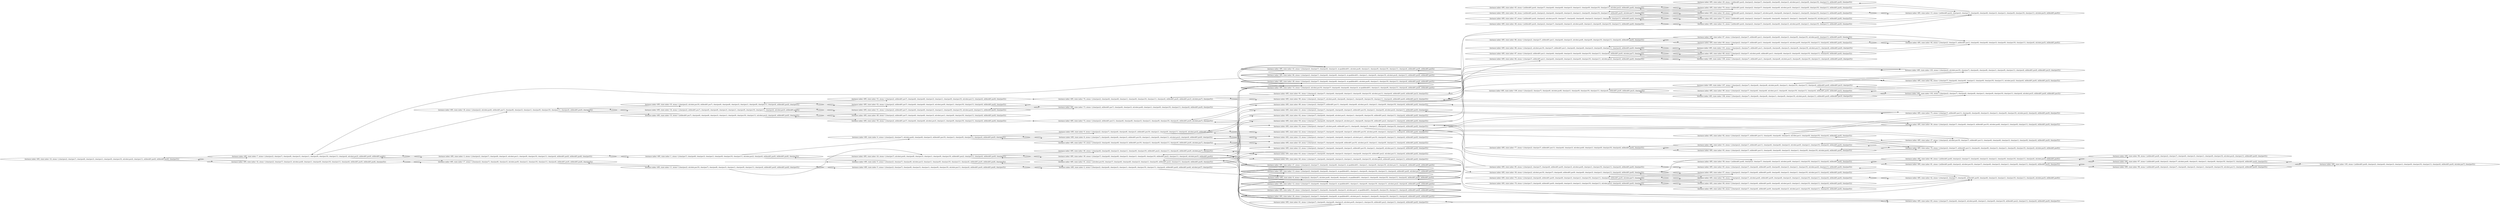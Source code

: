 digraph {
rankdir="LR"
s16[label="(instance index=495, state index=16, atoms={clear(pos2), clear(pos7), clear(pos8), clear(pos3), clear(pos1), clear(pos9), clear(pos10), at(robot,pos4), clear(pos11), at(block01,pos0), at(block01,pos6), clear(pos5)})"]
s7[label="(instance index=495, state index=7, atoms={clear(pos2), clear(pos7), clear(pos8), clear(pos3), clear(pos1), clear(pos9), clear(pos10), clear(pos11), clear(pos4), at(robot,pos5), at(block01,pos0), at(block01,pos6)})"]
s32[label="(instance index=495, state index=32, atoms={clear(pos2), clear(pos7), clear(pos3), at(robot,pos8), clear(pos1), clear(pos9), clear(pos10), clear(pos11), clear(pos4), at(block01,pos0), at(block01,pos6), clear(pos5)})"]
s17[label="(instance index=495, state index=17, atoms={clear(pos2), clear(pos7), clear(pos8), clear(pos3), at(robot,pos9), clear(pos1), clear(pos10), clear(pos11), clear(pos4), at(block01,pos0), at(block01,pos6), clear(pos5)})"]
s3[label="(instance index=495, state index=3, atoms={clear(pos2), clear(pos7), clear(pos8), clear(pos3), at(robot,pos1), clear(pos9), clear(pos10), clear(pos11), clear(pos4), at(block01,pos0), at(block01,pos6), clear(pos5)})"]
s18[label="(instance index=495, state index=18, atoms={clear(pos2), at(robot,pos6), at(block01,pos7), clear(pos8), clear(pos3), clear(pos1), clear(pos9), clear(pos10), clear(pos11), clear(pos4), at(block01,pos0), clear(pos5)})"]
s11[label="(instance index=495, state index=11, atoms={clear(pos2), at(robot,pos10), clear(pos7), clear(pos8), clear(pos3), clear(pos1), clear(pos9), clear(pos11), clear(pos4), at(block01,pos0), at(block01,pos6), clear(pos5)})"]
s1[label="(instance index=495, state index=1, atoms={clear(pos7), clear(pos8), clear(pos3), clear(pos1), clear(pos9), clear(pos10), clear(pos11), at(robot,pos2), clear(pos4), at(block01,pos0), at(block01,pos6), clear(pos5)})"]
s35[label="(instance index=495, state index=35, atoms={clear(pos2), at(robot,pos10), at(block01,pos7), clear(pos6), clear(pos8), clear(pos3), clear(pos1), clear(pos9), clear(pos11), clear(pos4), at(block01,pos0), clear(pos5)})"]
s34[label="(instance index=495, state index=34, atoms={clear(pos2), at(block01,pos7), clear(pos6), clear(pos8), clear(pos3), clear(pos1), clear(pos9), clear(pos10), clear(pos11), clear(pos4), at(robot,pos5), at(block01,pos0)})"]
s33[label="(instance index=495, state index=33, atoms={at(block01,pos7), clear(pos6), clear(pos8), clear(pos3), clear(pos1), clear(pos9), clear(pos10), clear(pos11), at(robot,pos2), clear(pos4), at(block01,pos0), clear(pos5)})"]
s0[label="(instance index=495, state index=0, atoms={clear(pos2), clear(pos7), clear(pos8), at(robot,pos3), clear(pos1), clear(pos9), clear(pos10), clear(pos11), clear(pos4), at(block01,pos0), at(block01,pos6), clear(pos5)})"]
s5[label="(instance index=495, state index=5, atoms={clear(pos2), clear(pos7), clear(pos8), clear(pos3), clear(pos1), clear(pos9), clear(pos10), at(robot,pos11), clear(pos4), at(block01,pos0), at(block01,pos6), clear(pos5)})"]
s24[label="(instance index=495, state index=24, atoms={clear(pos7), at(robot,pos6), clear(pos8), clear(pos3), clear(pos1), clear(pos9), clear(pos10), at(block01,pos2), clear(pos11), clear(pos4), at(block01,pos0), clear(pos5)})"]
s4[label="(instance index=495, state index=4, atoms={clear(pos2), clear(pos7), at(robot,pos6), clear(pos8), clear(pos3), at(block01,pos10), clear(pos1), clear(pos9), clear(pos11), clear(pos4), at(block01,pos0), clear(pos5)})"]
s53[label="(instance index=495, state index=53, atoms={clear(pos2), at(block01,pos7), clear(pos6), clear(pos8), clear(pos3), clear(pos1), clear(pos9), clear(pos10), at(robot,pos11), clear(pos4), at(block01,pos0), clear(pos5)})"]
s52[label="(instance index=495, state index=52, atoms={clear(pos2), at(block01,pos7), clear(pos6), clear(pos8), clear(pos3), at(robot,pos9), clear(pos1), clear(pos10), clear(pos11), clear(pos4), at(block01,pos0), clear(pos5)})"]
s51[label="(instance index=495, state index=51, atoms={clear(pos2), at(block01,pos7), clear(pos6), clear(pos8), clear(pos3), clear(pos1), clear(pos9), clear(pos10), at(robot,pos4), clear(pos11), at(block01,pos0), clear(pos5)})"]
s49[label="(instance index=495, state index=49, atoms={clear(pos2), at(block01,pos7), clear(pos6), clear(pos8), clear(pos3), at(robot,pos1), clear(pos9), clear(pos10), clear(pos11), clear(pos4), at(block01,pos0), clear(pos5)})"]
s50[label="(instance index=495, state index=50, atoms={clear(pos2), at(block01,pos7), clear(pos6), clear(pos8), at(robot,pos3), clear(pos1), clear(pos9), clear(pos10), clear(pos11), clear(pos4), at(block01,pos0), clear(pos5)})"]
s2[label="(instance index=495, state index=2, atoms={clear(pos2), clear(pos8), clear(pos3), clear(pos1), clear(pos9), clear(pos10), clear(pos11), clear(pos4), at(block01,pos0), at(block01,pos6), at(robot,pos7), clear(pos5)})"]
s39[label="(instance index=495, state index=39, atoms={clear(pos7), clear(pos6), clear(pos8), clear(pos3), clear(pos1), clear(pos9), clear(pos10), at(block01,pos2), clear(pos11), clear(pos4), at(robot,pos5), at(block01,pos0)})"]
s41[label="(instance index=495, state index=41, atoms={at(robot,pos10), clear(pos7), clear(pos6), clear(pos8), clear(pos3), clear(pos1), clear(pos9), at(block01,pos2), clear(pos11), clear(pos4), at(block01,pos0), clear(pos5)})"]
s40[label="(instance index=495, state index=40, atoms={clear(pos6), clear(pos8), clear(pos3), clear(pos1), clear(pos9), clear(pos10), at(block01,pos2), clear(pos11), clear(pos4), at(block01,pos0), at(robot,pos7), clear(pos5)})"]
s10[label="(instance index=495, state index=10, atoms={clear(pos2), clear(pos6), clear(pos8), clear(pos3), at(block01,pos10), clear(pos1), clear(pos9), clear(pos11), clear(pos4), at(block01,pos0), at(robot,pos7), clear(pos5)})"]
s9[label="(instance index=495, state index=9, atoms={clear(pos2), clear(pos7), clear(pos6), clear(pos8), clear(pos3), at(block01,pos10), clear(pos1), clear(pos9), clear(pos11), clear(pos4), at(robot,pos5), at(block01,pos0)})"]
s8[label="(instance index=495, state index=8, atoms={clear(pos7), clear(pos6), clear(pos8), clear(pos3), at(block01,pos10), clear(pos1), clear(pos9), clear(pos11), at(robot,pos2), clear(pos4), at(block01,pos0), clear(pos5)})"]
s74[label="(instance index=495, state index=74, atoms={clear(pos2), clear(pos6), clear(pos8), clear(pos1), clear(pos9), clear(pos10), clear(pos11), clear(pos4), at(block01,pos0), at(block01,pos3), at(robot,pos7), clear(pos5)})"]
s73[label="(instance index=495, state index=73, atoms={clear(pos2), at(block01,pos7), clear(pos6), clear(pos3), at(robot,pos8), clear(pos1), clear(pos9), clear(pos10), clear(pos11), clear(pos4), at(block01,pos0), clear(pos5)})"]
s72[label="(instance index=495, state index=72, atoms={clear(pos2), at(block01,pos11), clear(pos6), clear(pos8), clear(pos3), clear(pos1), clear(pos9), clear(pos10), clear(pos4), at(block01,pos0), at(robot,pos7), clear(pos5)})"]
s27[peripheries=2,label="(instance index=495, state index=27, atoms={clear(pos2), clear(pos7), clear(pos6), clear(pos8), clear(pos3), at-goal(block01), clear(pos1), clear(pos9), clear(pos10), at(robot,pos11), clear(pos4), at(block01,pos0), at(block01,pos5)})"]
s66[peripheries=2,label="(instance index=495, state index=66, atoms={clear(pos2), clear(pos7), clear(pos6), clear(pos8), clear(pos3), at-goal(block01), clear(pos1), clear(pos9), clear(pos10), at(robot,pos4), clear(pos11), at(block01,pos0), at(block01,pos5)})"]
s26[peripheries=2,label="(instance index=495, state index=26, atoms={clear(pos2), clear(pos7), clear(pos6), clear(pos8), at-goal(block01), at(robot,pos3), clear(pos1), clear(pos9), clear(pos10), clear(pos11), clear(pos4), at(block01,pos0), at(block01,pos5)})"]
s13[peripheries=2,label="(instance index=495, state index=13, atoms={clear(pos2), clear(pos6), clear(pos8), clear(pos3), at-goal(block01), clear(pos1), clear(pos9), clear(pos10), clear(pos11), clear(pos4), at(block01,pos0), at(robot,pos7), at(block01,pos5)})"]
s25[peripheries=2,label="(instance index=495, state index=25, atoms={clear(pos2), clear(pos7), clear(pos6), clear(pos8), clear(pos3), at(robot,pos1), at-goal(block01), clear(pos9), clear(pos10), clear(pos11), clear(pos4), at(block01,pos0), at(block01,pos5)})"]
s12[peripheries=2,label="(instance index=495, state index=12, atoms={clear(pos7), clear(pos6), clear(pos8), clear(pos3), at-goal(block01), clear(pos1), clear(pos9), clear(pos10), clear(pos11), at(robot,pos2), clear(pos4), at(block01,pos0), at(block01,pos5)})"]
s14[peripheries=2,label="(instance index=495, state index=14, atoms={clear(pos2), at(robot,pos10), clear(pos7), clear(pos6), clear(pos8), clear(pos3), at-goal(block01), clear(pos1), clear(pos9), clear(pos11), clear(pos4), at(block01,pos0), at(block01,pos5)})"]
s43[peripheries=2,label="(instance index=495, state index=43, atoms={clear(pos2), clear(pos7), clear(pos6), clear(pos3), at-goal(block01), at(robot,pos8), clear(pos1), clear(pos9), clear(pos10), clear(pos11), clear(pos4), at(block01,pos0), at(block01,pos5)})"]
s28[peripheries=2,label="(instance index=495, state index=28, atoms={clear(pos2), clear(pos7), clear(pos6), clear(pos8), clear(pos3), at-goal(block01), at(robot,pos9), clear(pos1), clear(pos10), clear(pos11), clear(pos4), at(block01,pos0), at(block01,pos5)})"]
s6[peripheries=2,label="(instance index=495, state index=6, atoms={clear(pos2), clear(pos7), at(robot,pos6), clear(pos8), clear(pos3), at-goal(block01), clear(pos1), clear(pos9), clear(pos10), clear(pos11), clear(pos4), at(block01,pos0), at(block01,pos5)})"]
s61[label="(instance index=495, state index=61, atoms={clear(pos7), clear(pos6), clear(pos8), clear(pos3), at(robot,pos9), clear(pos1), clear(pos10), at(block01,pos2), clear(pos11), clear(pos4), at(block01,pos0), clear(pos5)})"]
s60[label="(instance index=495, state index=60, atoms={clear(pos7), clear(pos6), clear(pos8), clear(pos3), clear(pos1), clear(pos9), clear(pos10), at(robot,pos4), at(block01,pos2), clear(pos11), at(block01,pos0), clear(pos5)})"]
s59[label="(instance index=495, state index=59, atoms={clear(pos7), clear(pos6), clear(pos8), clear(pos3), at(robot,pos1), clear(pos9), clear(pos10), at(block01,pos2), clear(pos11), clear(pos4), at(block01,pos0), clear(pos5)})"]
s63[label="(instance index=495, state index=63, atoms={clear(pos7), clear(pos6), clear(pos8), clear(pos3), clear(pos1), clear(pos9), clear(pos10), at(block01,pos2), at(robot,pos11), clear(pos4), at(block01,pos0), clear(pos5)})"]
s62[label="(instance index=495, state index=62, atoms={clear(pos7), clear(pos6), clear(pos8), at(robot,pos3), clear(pos1), clear(pos9), clear(pos10), at(block01,pos2), clear(pos11), clear(pos4), at(block01,pos0), clear(pos5)})"]
s23[label="(instance index=495, state index=23, atoms={clear(pos2), clear(pos7), clear(pos6), clear(pos8), clear(pos3), at(block01,pos10), clear(pos1), clear(pos9), at(robot,pos11), clear(pos4), at(block01,pos0), clear(pos5)})"]
s20[label="(instance index=495, state index=20, atoms={clear(pos2), clear(pos7), clear(pos6), clear(pos8), at(block01,pos10), at(robot,pos3), clear(pos1), clear(pos9), clear(pos11), clear(pos4), at(block01,pos0), clear(pos5)})"]
s22[label="(instance index=495, state index=22, atoms={clear(pos2), clear(pos7), clear(pos6), clear(pos8), clear(pos3), at(block01,pos10), at(robot,pos9), clear(pos1), clear(pos11), clear(pos4), at(block01,pos0), clear(pos5)})"]
s21[label="(instance index=495, state index=21, atoms={clear(pos2), clear(pos7), clear(pos6), clear(pos8), clear(pos3), at(block01,pos10), clear(pos1), clear(pos9), at(robot,pos4), clear(pos11), at(block01,pos0), clear(pos5)})"]
s19[label="(instance index=495, state index=19, atoms={clear(pos2), clear(pos7), clear(pos6), clear(pos8), clear(pos3), at(robot,pos1), at(block01,pos10), clear(pos9), clear(pos11), clear(pos4), at(block01,pos0), clear(pos5)})"]
s91[label="(instance index=495, state index=91, atoms={clear(pos2), clear(pos7), clear(pos6), clear(pos8), clear(pos1), clear(pos9), clear(pos10), at(robot,pos11), clear(pos4), at(block01,pos0), at(block01,pos3), clear(pos5)})"]
s90[label="(instance index=495, state index=90, atoms={clear(pos2), clear(pos7), at(robot,pos6), clear(pos8), clear(pos1), clear(pos9), clear(pos10), clear(pos11), clear(pos4), at(block01,pos0), at(block01,pos3), clear(pos5)})"]
s54[label="(instance index=495, state index=54, atoms={clear(pos2), clear(pos7), at(robot,pos6), at(block01,pos11), clear(pos8), clear(pos3), clear(pos1), clear(pos9), clear(pos10), clear(pos4), at(block01,pos0), clear(pos5)})"]
s89[label="(instance index=495, state index=89, atoms={clear(pos2), clear(pos7), at(block01,pos11), clear(pos6), clear(pos8), at(robot,pos3), clear(pos1), clear(pos9), clear(pos10), clear(pos4), at(block01,pos0), clear(pos5)})"]
s42[label="(instance index=495, state index=42, atoms={clear(pos2), clear(pos7), clear(pos6), at(block01,pos9), clear(pos8), clear(pos3), clear(pos1), clear(pos10), clear(pos11), clear(pos4), at(robot,pos5), at(block01,pos0)})"]
s44[label="(instance index=495, state index=44, atoms={clear(pos2), clear(pos7), at(block01,pos1), clear(pos6), clear(pos8), clear(pos3), clear(pos9), clear(pos10), clear(pos11), clear(pos4), at(robot,pos5), at(block01,pos0)})"]
s15[label="(instance index=495, state index=15, atoms={at(block01,pos4), clear(pos2), clear(pos7), clear(pos6), clear(pos8), clear(pos3), clear(pos1), clear(pos9), clear(pos10), clear(pos11), at(robot,pos5), at(block01,pos0)})"]
s83[label="(instance index=495, state index=83, atoms={clear(pos7), clear(pos6), clear(pos3), at(robot,pos8), clear(pos1), clear(pos9), clear(pos10), at(block01,pos2), clear(pos11), clear(pos4), at(block01,pos0), clear(pos5)})"]
s82[label="(instance index=495, state index=82, atoms={clear(pos7), clear(pos6), clear(pos8), clear(pos1), clear(pos9), clear(pos10), clear(pos11), at(robot,pos2), clear(pos4), at(block01,pos0), at(block01,pos3), clear(pos5)})"]
s37[label="(instance index=495, state index=37, atoms={clear(pos2), at(robot,pos10), clear(pos7), at(block01,pos11), clear(pos6), clear(pos8), clear(pos3), clear(pos1), clear(pos9), clear(pos4), at(block01,pos0), clear(pos5)})"]
s36[label="(instance index=495, state index=36, atoms={clear(pos2), clear(pos7), clear(pos6), clear(pos3), at(block01,pos10), at(robot,pos8), clear(pos1), clear(pos9), clear(pos11), clear(pos4), at(block01,pos0), clear(pos5)})"]
s103[label="(instance index=495, state index=103, atoms={clear(pos2), at(robot,pos10), clear(pos7), clear(pos6), clear(pos8), clear(pos1), clear(pos9), clear(pos11), clear(pos4), at(block01,pos0), at(block01,pos3), clear(pos5)})"]
s102[label="(instance index=495, state index=102, atoms={clear(pos2), clear(pos7), clear(pos6), clear(pos8), clear(pos1), clear(pos9), clear(pos10), clear(pos11), clear(pos4), at(robot,pos5), at(block01,pos0), at(block01,pos3)})"]
s76[label="(instance index=495, state index=76, atoms={clear(pos2), clear(pos7), at(block01,pos11), clear(pos6), clear(pos8), clear(pos3), clear(pos1), clear(pos9), clear(pos10), clear(pos4), at(robot,pos5), at(block01,pos0)})"]
s75[label="(instance index=495, state index=75, atoms={clear(pos7), at(block01,pos11), clear(pos6), clear(pos8), clear(pos3), clear(pos1), clear(pos9), clear(pos10), at(robot,pos2), clear(pos4), at(block01,pos0), clear(pos5)})"]
s56[label="(instance index=495, state index=56, atoms={clear(pos2), clear(pos7), at(robot,pos6), at(block01,pos9), clear(pos8), clear(pos3), clear(pos1), clear(pos10), clear(pos11), clear(pos4), at(block01,pos0), clear(pos5)})"]
s65[label="(instance index=495, state index=65, atoms={clear(pos2), clear(pos7), clear(pos6), at(block01,pos9), clear(pos8), clear(pos3), clear(pos1), clear(pos10), at(robot,pos4), clear(pos11), at(block01,pos0), clear(pos5)})"]
s64[label="(instance index=495, state index=64, atoms={clear(pos2), clear(pos7), clear(pos6), at(block01,pos9), clear(pos8), clear(pos3), at(robot,pos1), clear(pos10), clear(pos11), clear(pos4), at(block01,pos0), clear(pos5)})"]
s69[label="(instance index=495, state index=69, atoms={clear(pos2), clear(pos7), at(block01,pos1), clear(pos6), clear(pos8), clear(pos3), at(robot,pos9), clear(pos10), clear(pos11), clear(pos4), at(block01,pos0), clear(pos5)})"]
s68[label="(instance index=495, state index=68, atoms={clear(pos2), clear(pos7), at(robot,pos6), at(block01,pos1), clear(pos8), clear(pos3), clear(pos9), clear(pos10), clear(pos11), clear(pos4), at(block01,pos0), clear(pos5)})"]
s67[label="(instance index=495, state index=67, atoms={clear(pos2), clear(pos7), at(block01,pos1), clear(pos6), clear(pos8), clear(pos3), clear(pos9), clear(pos10), at(robot,pos4), clear(pos11), at(block01,pos0), clear(pos5)})"]
s31[label="(instance index=495, state index=31, atoms={at(block01,pos4), clear(pos2), clear(pos7), clear(pos6), clear(pos8), clear(pos3), at(robot,pos9), clear(pos1), clear(pos10), clear(pos11), at(block01,pos0), clear(pos5)})"]
s30[label="(instance index=495, state index=30, atoms={at(block01,pos4), clear(pos2), clear(pos7), at(robot,pos6), clear(pos8), clear(pos3), clear(pos1), clear(pos9), clear(pos10), clear(pos11), at(block01,pos0), clear(pos5)})"]
s29[label="(instance index=495, state index=29, atoms={at(block01,pos4), clear(pos2), clear(pos7), clear(pos6), clear(pos8), clear(pos3), at(robot,pos1), clear(pos9), clear(pos10), clear(pos11), at(block01,pos0), clear(pos5)})"]
s99[label="(instance index=495, state index=99, atoms={clear(pos2), clear(pos7), clear(pos6), clear(pos8), at(robot,pos1), clear(pos9), clear(pos10), clear(pos11), clear(pos4), at(block01,pos0), at(block01,pos3), clear(pos5)})"]
s55[label="(instance index=495, state index=55, atoms={clear(pos2), clear(pos7), at(block01,pos11), clear(pos6), clear(pos8), clear(pos3), at(robot,pos9), clear(pos1), clear(pos10), clear(pos4), at(block01,pos0), clear(pos5)})"]
s107[label="(instance index=495, state index=107, atoms={clear(pos2), clear(pos7), clear(pos6), clear(pos8), at(robot,pos9), clear(pos1), clear(pos10), clear(pos11), clear(pos4), at(block01,pos0), at(block01,pos3), clear(pos5)})"]
s106[label="(instance index=495, state index=106, atoms={clear(pos2), clear(pos7), clear(pos6), clear(pos8), clear(pos1), clear(pos9), clear(pos10), at(robot,pos4), clear(pos11), at(block01,pos0), at(block01,pos3), clear(pos5)})"]
s93[label="(instance index=495, state index=93, atoms={clear(pos2), clear(pos7), at(block01,pos11), clear(pos6), clear(pos8), clear(pos3), clear(pos1), clear(pos9), clear(pos10), at(robot,pos4), at(block01,pos0), clear(pos5)})"]
s92[label="(instance index=495, state index=92, atoms={clear(pos2), clear(pos7), at(block01,pos11), clear(pos6), clear(pos8), clear(pos3), at(robot,pos1), clear(pos9), clear(pos10), clear(pos4), at(block01,pos0), clear(pos5)})"]
s79[label="(instance index=495, state index=79, atoms={clear(pos2), clear(pos6), at(block01,pos9), clear(pos8), clear(pos3), clear(pos1), clear(pos10), clear(pos11), clear(pos4), at(block01,pos0), at(robot,pos7), clear(pos5)})"]
s38[label="(instance index=495, state index=38, atoms={clear(pos2), at(robot,pos10), clear(pos7), clear(pos6), at(block01,pos9), clear(pos8), clear(pos3), clear(pos1), clear(pos11), clear(pos4), at(block01,pos0), clear(pos5)})"]
s78[label="(instance index=495, state index=78, atoms={clear(pos7), clear(pos6), at(block01,pos9), clear(pos8), clear(pos3), clear(pos1), clear(pos10), clear(pos11), at(robot,pos2), clear(pos4), at(block01,pos0), clear(pos5)})"]
s85[label="(instance index=495, state index=85, atoms={clear(pos2), clear(pos7), clear(pos6), at(block01,pos9), clear(pos3), at(robot,pos8), clear(pos1), clear(pos10), clear(pos11), clear(pos4), at(block01,pos0), clear(pos5)})"]
s86[label="(instance index=495, state index=86, atoms={clear(pos2), clear(pos7), at(block01,pos1), clear(pos6), clear(pos3), at(robot,pos8), clear(pos9), clear(pos10), clear(pos11), clear(pos4), at(block01,pos0), clear(pos5)})"]
s88[label="(instance index=495, state index=88, atoms={clear(pos2), at(robot,pos10), clear(pos7), at(block01,pos1), clear(pos6), clear(pos8), clear(pos3), clear(pos9), clear(pos11), clear(pos4), at(block01,pos0), clear(pos5)})"]
s87[label="(instance index=495, state index=87, atoms={clear(pos2), at(block01,pos1), clear(pos6), clear(pos8), clear(pos3), clear(pos9), clear(pos10), clear(pos11), clear(pos4), at(block01,pos0), at(robot,pos7), clear(pos5)})"]
s84[label="(instance index=495, state index=84, atoms={clear(pos7), at(block01,pos1), clear(pos6), clear(pos8), clear(pos3), clear(pos9), clear(pos10), clear(pos11), at(robot,pos2), clear(pos4), at(block01,pos0), clear(pos5)})"]
s47[label="(instance index=495, state index=47, atoms={at(block01,pos4), clear(pos2), at(robot,pos10), clear(pos7), clear(pos6), clear(pos8), clear(pos3), clear(pos1), clear(pos9), clear(pos11), at(block01,pos0), clear(pos5)})"]
s48[label="(instance index=495, state index=48, atoms={at(block01,pos4), clear(pos2), clear(pos7), clear(pos6), clear(pos3), at(robot,pos8), clear(pos1), clear(pos9), clear(pos10), clear(pos11), at(block01,pos0), clear(pos5)})"]
s46[label="(instance index=495, state index=46, atoms={at(block01,pos4), clear(pos2), clear(pos6), clear(pos8), clear(pos3), clear(pos1), clear(pos9), clear(pos10), clear(pos11), at(block01,pos0), at(robot,pos7), clear(pos5)})"]
s45[label="(instance index=495, state index=45, atoms={at(block01,pos4), clear(pos7), clear(pos6), clear(pos8), clear(pos3), clear(pos1), clear(pos9), clear(pos10), clear(pos11), at(robot,pos2), at(block01,pos0), clear(pos5)})"]
s77[label="(instance index=495, state index=77, atoms={clear(pos2), clear(pos7), at(block01,pos11), clear(pos6), clear(pos3), at(robot,pos8), clear(pos1), clear(pos9), clear(pos10), clear(pos4), at(block01,pos0), clear(pos5)})"]
s109[label="(instance index=495, state index=109, atoms={clear(pos2), clear(pos7), clear(pos6), at(robot,pos8), clear(pos1), clear(pos9), clear(pos10), clear(pos11), clear(pos4), at(block01,pos0), at(block01,pos3), clear(pos5)})"]
s94[label="(instance index=495, state index=94, atoms={clear(pos2), clear(pos7), clear(pos6), at(block01,pos9), clear(pos8), at(robot,pos3), clear(pos1), clear(pos10), clear(pos11), clear(pos4), at(block01,pos0), clear(pos5)})"]
s57[label="(instance index=495, state index=57, atoms={clear(pos2), clear(pos7), clear(pos6), at(block01,pos9), clear(pos8), clear(pos3), clear(pos1), clear(pos10), at(robot,pos11), clear(pos4), at(block01,pos0), clear(pos5)})"]
s58[label="(instance index=495, state index=58, atoms={at(block01,pos8), clear(pos2), clear(pos7), clear(pos6), clear(pos3), at(robot,pos9), clear(pos1), clear(pos10), clear(pos11), clear(pos4), at(block01,pos0), clear(pos5)})"]
s101[label="(instance index=495, state index=101, atoms={clear(pos2), clear(pos7), at(block01,pos1), clear(pos6), clear(pos8), clear(pos3), clear(pos9), clear(pos10), at(robot,pos11), clear(pos4), at(block01,pos0), clear(pos5)})"]
s100[label="(instance index=495, state index=100, atoms={clear(pos2), clear(pos7), at(block01,pos1), clear(pos6), clear(pos8), at(robot,pos3), clear(pos9), clear(pos10), clear(pos11), clear(pos4), at(block01,pos0), clear(pos5)})"]
s71[label="(instance index=495, state index=71, atoms={at(block01,pos4), clear(pos2), clear(pos7), clear(pos6), clear(pos8), clear(pos3), clear(pos1), clear(pos9), clear(pos10), at(robot,pos11), at(block01,pos0), clear(pos5)})"]
s70[label="(instance index=495, state index=70, atoms={at(block01,pos4), clear(pos2), clear(pos7), clear(pos6), clear(pos8), at(robot,pos3), clear(pos1), clear(pos9), clear(pos10), clear(pos11), at(block01,pos0), clear(pos5)})"]
s81[label="(instance index=495, state index=81, atoms={at(block01,pos8), clear(pos2), at(robot,pos10), clear(pos7), clear(pos6), clear(pos3), clear(pos1), clear(pos9), clear(pos11), clear(pos4), at(block01,pos0), clear(pos5)})"]
s80[label="(instance index=495, state index=80, atoms={at(block01,pos8), clear(pos2), clear(pos7), clear(pos6), clear(pos3), clear(pos1), clear(pos9), clear(pos10), clear(pos11), clear(pos4), at(robot,pos5), at(block01,pos0)})"]
s98[label="(instance index=495, state index=98, atoms={at(block01,pos8), clear(pos2), clear(pos7), clear(pos6), clear(pos3), clear(pos1), clear(pos9), clear(pos10), at(robot,pos11), clear(pos4), at(block01,pos0), clear(pos5)})"]
s97[label="(instance index=495, state index=97, atoms={at(block01,pos8), clear(pos2), clear(pos7), at(robot,pos6), clear(pos3), clear(pos1), clear(pos9), clear(pos10), clear(pos11), clear(pos4), at(block01,pos0), clear(pos5)})"]
s96[label="(instance index=495, state index=96, atoms={at(block01,pos8), clear(pos2), clear(pos7), clear(pos6), clear(pos3), clear(pos1), clear(pos9), clear(pos10), at(robot,pos4), clear(pos11), at(block01,pos0), clear(pos5)})"]
s105[label="(instance index=495, state index=105, atoms={at(block01,pos8), clear(pos2), clear(pos6), clear(pos3), clear(pos1), clear(pos9), clear(pos10), clear(pos11), clear(pos4), at(block01,pos0), at(robot,pos7), clear(pos5)})"]
Dangling [ label = "", style = invis ]
{ rank = same; Dangling }
Dangling -> s0
{ rank = same; s0}
{ rank = same; s7,s32}
{ rank = same; s17,s3,s18}
{ rank = same; s11,s1,s35,s34,s33}
{ rank = same; s0,s5,s24,s4,s53,s52,s51,s49,s50}
{ rank = same; s2,s39,s41,s40,s10,s9,s8,s74,s73,s72}
{ rank = same; s27,s66,s26,s13,s25,s12,s14,s43,s28,s6,s61,s60,s59,s63,s62,s23,s20,s22,s21,s19,s91,s90,s54,s89}
{ rank = same; s42,s44,s15,s83,s82,s37,s36,s103,s102,s76,s75}
{ rank = same; s56,s65,s64,s69,s68,s67,s31,s30,s29,s99,s55,s107,s106,s93,s92}
{ rank = same; s79,s38,s78,s85,s86,s88,s87,s84,s47,s48,s46,s45,s77,s109}
{ rank = same; s94,s57,s58,s101,s100,s71,s70}
{ rank = same; s81,s80}
{ rank = same; s98,s97,s96}
{ rank = same; s105}
{
s16->s7
s16->s32
}
{
s7->s3
s7->s18
s7->s17
s7->s16
s32->s17
s32->s16
}
{
s17->s7
s17->s11
s17->s32
s3->s7
s3->s1
s18->s35
s18->s34
s18->s33
}
{
s11->s5
s11->s17
s11->s24
s1->s4
s1->s3
s1->s0
s35->s53
s35->s52
s35->s18
s34->s52
s34->s51
s34->s18
s34->s49
s33->s18
s33->s50
s33->s49
}
{
s0->s2
s0->s1
s5->s11
s5->s2
s24->s39
s24->s41
s24->s40
s4->s10
s4->s9
s4->s8
s53->s35
s53->s74
s52->s35
s52->s34
s52->s73
s51->s34
s51->s73
s49->s34
s49->s33
s50->s33
s50->s72
}
{
s2->s5
s2->s6
s2->s0
s39->s61
s39->s60
s39->s59
s39->s24
s41->s61
s41->s63
s41->s24
s40->s62
s40->s63
s40->s24
s10->s4
s10->s23
s10->s20
s9->s22
s9->s21
s9->s4
s9->s19
s8->s20
s8->s4
s8->s19
s74->s91
s74->s90
s73->s52
s73->s51
s72->s54
s72->s89
}
{
s27->s14
s27->s13
s66->s7
s66->s43
s26->s13
s26->s12
s13->s6
s13->s27
s13->s26
s25->s12
s25->s42
s12->s6
s12->s26
s12->s25
s14->s28
s14->s6
s14->s27
s43->s28
s43->s66
s28->s14
s28->s44
s28->s43
s6->s15
s6->s14
s6->s13
s6->s12
s61->s39
s61->s83
s61->s41
s60->s39
s60->s83
s59->s39
s59->s82
s63->s41
s63->s40
s62->s84
s62->s40
s23->s38
s23->s10
s20->s10
s20->s8
s22->s37
s22->s36
s22->s9
s21->s36
s21->s9
s19->s9
s19->s8
s91->s103
s91->s74
s90->s103
s90->s74
s90->s102
s90->s82
s54->s76
s54->s75
s54->s37
s54->s72
s89->s75
s89->s72
}
{
s42->s56
s42->s65
s42->s64
s44->s69
s44->s68
s44->s67
s15->s31
s15->s30
s15->s29
s83->s61
s83->s60
s82->s99
s82->s90
s37->s55
s37->s54
s36->s22
s36->s21
s103->s107
s103->s90
s103->s91
s102->s90
s102->s107
s102->s106
s102->s99
s76->s55
s76->s54
s76->s93
s76->s92
s75->s54
s75->s92
s75->s89
}
{
s56->s79
s56->s42
s56->s38
s56->s78
s65->s85
s65->s42
s64->s78
s64->s42
s69->s86
s69->s44
s69->s88
s68->s87
s68->s44
s68->s84
s68->s88
s67->s86
s67->s44
s31->s47
s31->s15
s31->s48
s30->s47
s30->s46
s30->s45
s30->s15
s29->s15
s29->s45
s99->s102
s99->s82
s55->s37
s55->s76
s55->s77
s107->s102
s107->s103
s107->s109
s106->s102
s106->s109
s93->s77
s93->s76
s92->s76
s92->s75
}
{
s79->s94
s79->s57
s79->s56
s38->s58
s38->s57
s38->s56
s78->s56
s78->s94
s78->s64
s85->s22
s85->s65
s86->s69
s86->s67
s88->s101
s88->s68
s88->s69
s87->s68
s87->s101
s87->s100
s84->s68
s84->s100
s47->s71
s47->s30
s47->s31
s48->s31
s46->s71
s46->s70
s46->s30
s45->s30
s45->s70
s45->s29
s77->s55
s77->s93
s109->s107
s109->s106
}
{
s94->s79
s94->s78
s57->s79
s57->s38
s58->s81
s58->s80
s101->s87
s101->s88
s100->s87
s100->s84
s71->s47
s71->s46
s70->s46
s70->s45
}
{
s81->s98
s81->s58
s81->s97
s80->s58
s80->s97
s80->s96
}
{
s98->s105
s98->s81
s97->s105
s97->s81
s97->s80
s96->s80
}
{
s105->s98
s105->s97
}
}
